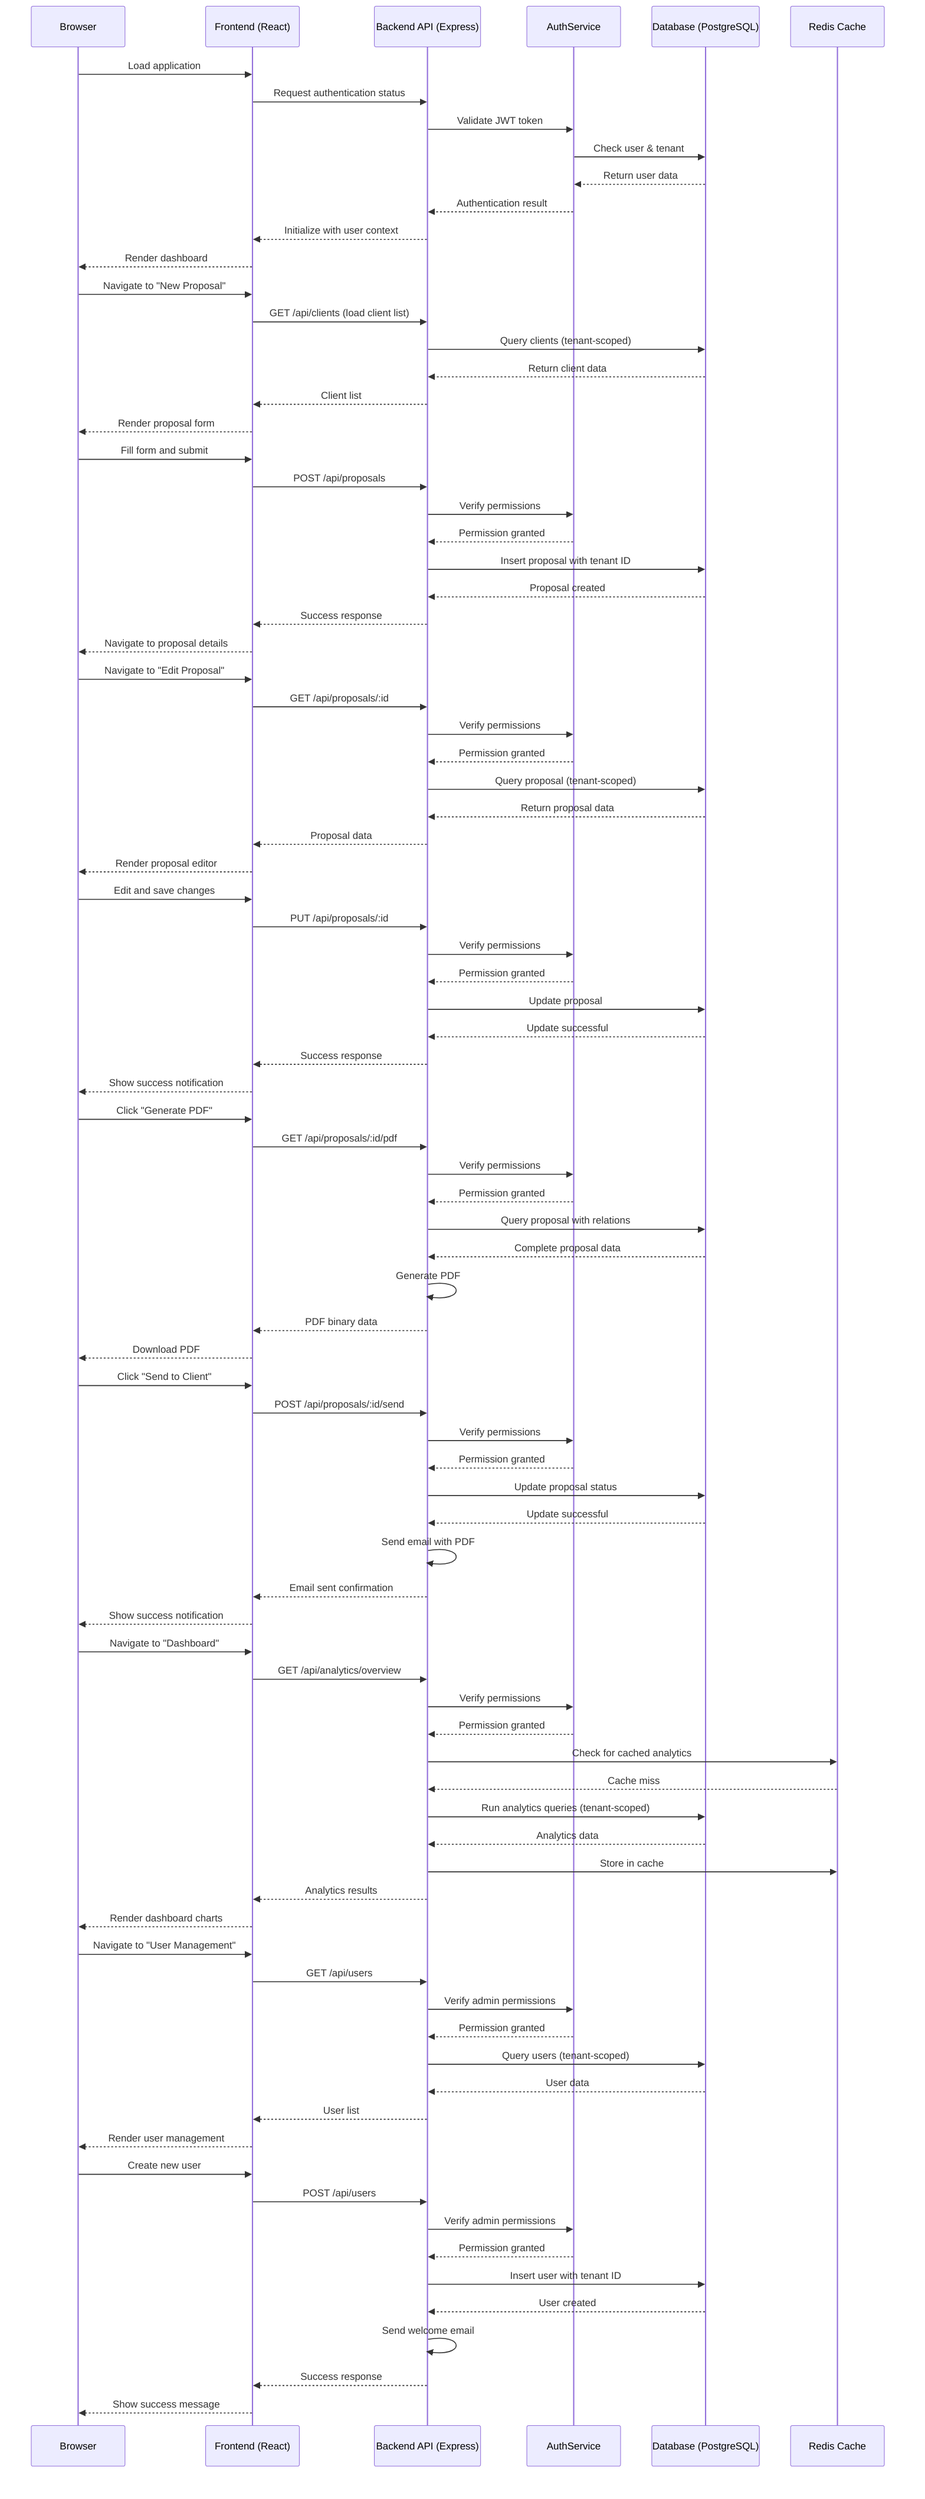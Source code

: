 sequenceDiagram
    %% Main actors
    participant Browser
    participant FE as Frontend (React)
    participant API as Backend API (Express)
    participant Auth as AuthService
    participant DB as Database (PostgreSQL)
    participant Cache as Redis Cache

    %% Authentication Flow
    Browser->>FE: Load application
    FE->>API: Request authentication status
    API->>Auth: Validate JWT token
    Auth->>DB: Check user & tenant
    DB-->>Auth: Return user data
    Auth-->>API: Authentication result
    API-->>FE: Initialize with user context
    FE-->>Browser: Render dashboard

    %% User creates a new proposal
    Browser->>FE: Navigate to "New Proposal"
    FE->>API: GET /api/clients (load client list)
    API->>DB: Query clients (tenant-scoped)
    DB-->>API: Return client data
    API-->>FE: Client list
    FE-->>Browser: Render proposal form
    
    Browser->>FE: Fill form and submit
    FE->>API: POST /api/proposals
    API->>Auth: Verify permissions
    Auth-->>API: Permission granted
    API->>DB: Insert proposal with tenant ID
    DB-->>API: Proposal created
    API-->>FE: Success response
    FE-->>Browser: Navigate to proposal details

    %% User edits existing proposal
    Browser->>FE: Navigate to "Edit Proposal"
    FE->>API: GET /api/proposals/:id
    API->>Auth: Verify permissions
    Auth-->>API: Permission granted
    API->>DB: Query proposal (tenant-scoped)
    DB-->>API: Return proposal data
    API-->>FE: Proposal data
    FE-->>Browser: Render proposal editor
    
    Browser->>FE: Edit and save changes
    FE->>API: PUT /api/proposals/:id
    API->>Auth: Verify permissions
    Auth-->>API: Permission granted
    API->>DB: Update proposal
    DB-->>API: Update successful
    API-->>FE: Success response
    FE-->>Browser: Show success notification

    %% User generates and sends proposal PDF
    Browser->>FE: Click "Generate PDF"
    FE->>API: GET /api/proposals/:id/pdf
    API->>Auth: Verify permissions
    Auth-->>API: Permission granted
    API->>DB: Query proposal with relations
    DB-->>API: Complete proposal data
    API->>API: Generate PDF
    API-->>FE: PDF binary data
    FE-->>Browser: Download PDF
    
    Browser->>FE: Click "Send to Client"
    FE->>API: POST /api/proposals/:id/send
    API->>Auth: Verify permissions
    Auth-->>API: Permission granted
    API->>DB: Update proposal status
    DB-->>API: Update successful
    API->>API: Send email with PDF
    API-->>FE: Email sent confirmation
    FE-->>Browser: Show success notification

    %% User views dashboard analytics
    Browser->>FE: Navigate to "Dashboard"
    FE->>API: GET /api/analytics/overview
    API->>Auth: Verify permissions
    Auth-->>API: Permission granted
    API->>Cache: Check for cached analytics
    Cache-->>API: Cache miss
    API->>DB: Run analytics queries (tenant-scoped)
    DB-->>API: Analytics data
    API->>Cache: Store in cache
    API-->>FE: Analytics results
    FE-->>Browser: Render dashboard charts

    %% Admin manages users
    Browser->>FE: Navigate to "User Management"
    FE->>API: GET /api/users
    API->>Auth: Verify admin permissions
    Auth-->>API: Permission granted
    API->>DB: Query users (tenant-scoped)
    DB-->>API: User data
    API-->>FE: User list
    FE-->>Browser: Render user management
    
    Browser->>FE: Create new user
    FE->>API: POST /api/users
    API->>Auth: Verify admin permissions
    Auth-->>API: Permission granted
    API->>DB: Insert user with tenant ID
    DB-->>API: User created
    API->>API: Send welcome email
    API-->>FE: Success response
    FE-->>Browser: Show success message